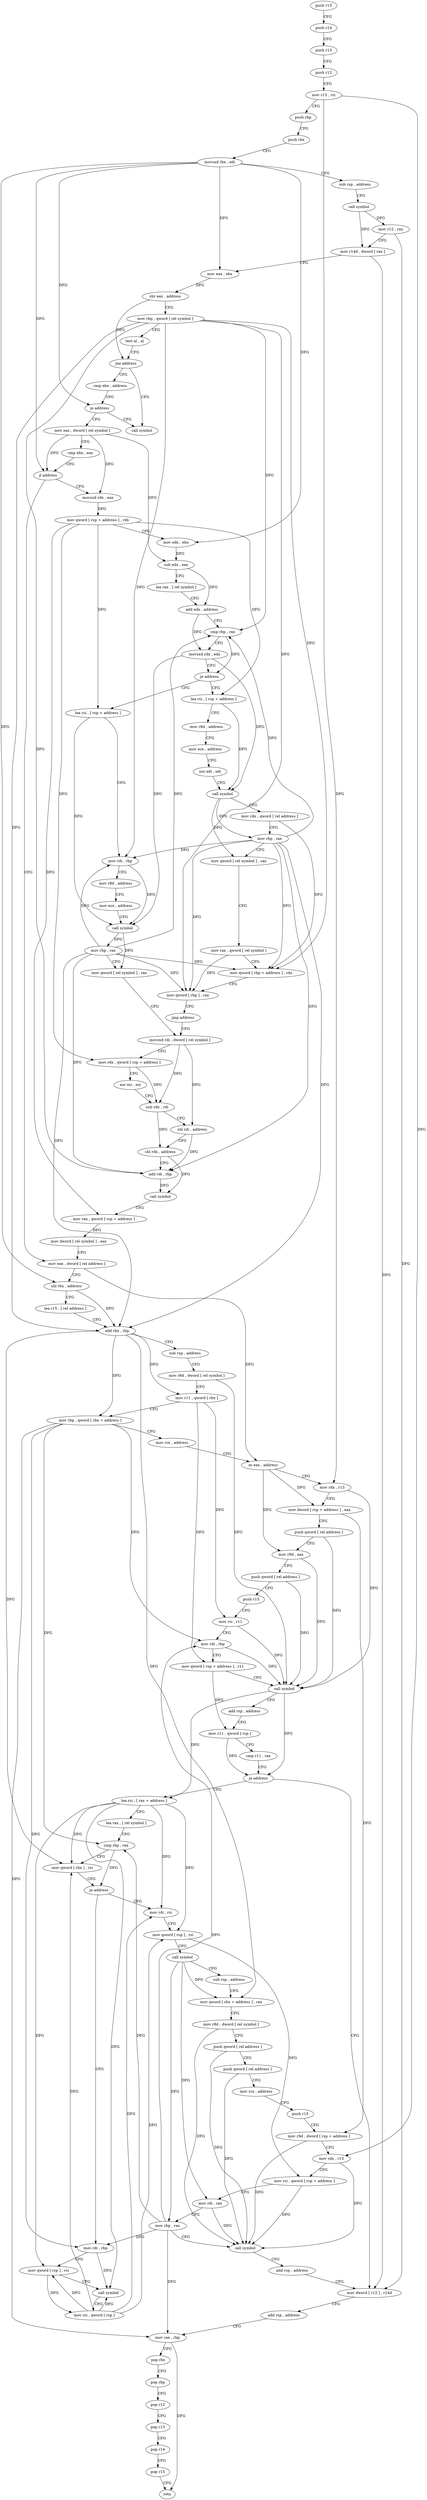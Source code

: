 digraph "func" {
"231216" [label = "push r15" ]
"231218" [label = "push r14" ]
"231220" [label = "push r13" ]
"231222" [label = "push r12" ]
"231224" [label = "mov r13 , rsi" ]
"231227" [label = "push rbp" ]
"231228" [label = "push rbx" ]
"231229" [label = "movsxd rbx , edi" ]
"231232" [label = "sub rsp , address" ]
"231236" [label = "call symbol" ]
"231241" [label = "mov r12 , rax" ]
"231244" [label = "mov r14d , dword [ rax ]" ]
"231247" [label = "mov eax , ebx" ]
"231249" [label = "shr eax , address" ]
"231252" [label = "mov rbp , qword [ rel symbol ]" ]
"231259" [label = "test al , al" ]
"231261" [label = "jne address" ]
"231700" [label = "call symbol" ]
"231267" [label = "cmp ebx , address" ]
"231273" [label = "je address" ]
"231279" [label = "mov eax , dword [ rel symbol ]" ]
"231285" [label = "cmp ebx , eax" ]
"231287" [label = "jl address" ]
"231401" [label = "mov eax , dword [ rel address ]" ]
"231289" [label = "movsxd rdx , eax" ]
"231407" [label = "shl rbx , address" ]
"231411" [label = "lea r15 , [ rel address ]" ]
"231418" [label = "add rbx , rbp" ]
"231421" [label = "sub rsp , address" ]
"231425" [label = "mov r8d , dword [ rel symbol ]" ]
"231432" [label = "mov r11 , qword [ rbx ]" ]
"231435" [label = "mov rbp , qword [ rbx + address ]" ]
"231439" [label = "mov rcx , address" ]
"231446" [label = "or eax , address" ]
"231449" [label = "mov rdx , r13" ]
"231452" [label = "mov dword [ rsp + address ] , eax" ]
"231456" [label = "push qword [ rel address ]" ]
"231462" [label = "mov r9d , eax" ]
"231465" [label = "push qword [ rel address ]" ]
"231471" [label = "push r15" ]
"231473" [label = "mov rsi , r11" ]
"231476" [label = "mov rdi , rbp" ]
"231479" [label = "mov qword [ rsp + address ] , r11" ]
"231484" [label = "call symbol" ]
"231489" [label = "add rsp , address" ]
"231493" [label = "mov r11 , qword [ rsp ]" ]
"231497" [label = "cmp r11 , rax" ]
"231500" [label = "ja address" ]
"231613" [label = "mov dword [ r12 ] , r14d" ]
"231502" [label = "lea rsi , [ rax + address ]" ]
"231292" [label = "mov qword [ rsp + address ] , rdx" ]
"231297" [label = "mov edx , ebx" ]
"231299" [label = "sub edx , eax" ]
"231301" [label = "lea rax , [ rel symbol ]" ]
"231308" [label = "add edx , address" ]
"231311" [label = "cmp rbp , rax" ]
"231314" [label = "movsxd rdx , edx" ]
"231317" [label = "je address" ]
"231640" [label = "lea rsi , [ rsp + address ]" ]
"231323" [label = "lea rsi , [ rsp + address ]" ]
"231617" [label = "add rsp , address" ]
"231621" [label = "mov rax , rbp" ]
"231624" [label = "pop rbx" ]
"231625" [label = "pop rbp" ]
"231626" [label = "pop r12" ]
"231628" [label = "pop r13" ]
"231630" [label = "pop r14" ]
"231632" [label = "pop r15" ]
"231634" [label = "retn" ]
"231506" [label = "lea rax , [ rel symbol ]" ]
"231513" [label = "cmp rbp , rax" ]
"231516" [label = "mov qword [ rbx ] , rsi" ]
"231519" [label = "je address" ]
"231537" [label = "mov rdi , rsi" ]
"231521" [label = "mov rdi , rbp" ]
"231645" [label = "mov r8d , address" ]
"231651" [label = "mov ecx , address" ]
"231656" [label = "xor edi , edi" ]
"231658" [label = "call symbol" ]
"231663" [label = "mov rdx , qword [ rel address ]" ]
"231670" [label = "mov rbp , rax" ]
"231673" [label = "mov qword [ rel symbol ] , rax" ]
"231680" [label = "mov rax , qword [ rel symbol ]" ]
"231687" [label = "mov qword [ rbp + address ] , rdx" ]
"231691" [label = "mov qword [ rbp ] , rax" ]
"231695" [label = "jmp address" ]
"231357" [label = "movsxd rdi , dword [ rel symbol ]" ]
"231328" [label = "mov rdi , rbp" ]
"231331" [label = "mov r8d , address" ]
"231337" [label = "mov ecx , address" ]
"231342" [label = "call symbol" ]
"231347" [label = "mov rbp , rax" ]
"231350" [label = "mov qword [ rel symbol ] , rax" ]
"231540" [label = "mov qword [ rsp ] , rsi" ]
"231544" [label = "call symbol" ]
"231549" [label = "sub rsp , address" ]
"231553" [label = "mov qword [ rbx + address ] , rax" ]
"231557" [label = "mov r8d , dword [ rel symbol ]" ]
"231564" [label = "push qword [ rel address ]" ]
"231570" [label = "push qword [ rel address ]" ]
"231576" [label = "mov rcx , address" ]
"231583" [label = "push r15" ]
"231585" [label = "mov r9d , dword [ rsp + address ]" ]
"231590" [label = "mov rdx , r13" ]
"231593" [label = "mov rsi , qword [ rsp + address ]" ]
"231598" [label = "mov rdi , rax" ]
"231601" [label = "mov rbp , rax" ]
"231604" [label = "call symbol" ]
"231609" [label = "add rsp , address" ]
"231524" [label = "mov qword [ rsp ] , rsi" ]
"231528" [label = "call symbol" ]
"231533" [label = "mov rsi , qword [ rsp ]" ]
"231364" [label = "mov rdx , qword [ rsp + address ]" ]
"231369" [label = "xor esi , esi" ]
"231371" [label = "sub rdx , rdi" ]
"231374" [label = "shl rdi , address" ]
"231378" [label = "shl rdx , address" ]
"231382" [label = "add rdi , rbp" ]
"231385" [label = "call symbol" ]
"231390" [label = "mov rax , qword [ rsp + address ]" ]
"231395" [label = "mov dword [ rel symbol ] , eax" ]
"231216" -> "231218" [ label = "CFG" ]
"231218" -> "231220" [ label = "CFG" ]
"231220" -> "231222" [ label = "CFG" ]
"231222" -> "231224" [ label = "CFG" ]
"231224" -> "231227" [ label = "CFG" ]
"231224" -> "231449" [ label = "DFG" ]
"231224" -> "231590" [ label = "DFG" ]
"231227" -> "231228" [ label = "CFG" ]
"231228" -> "231229" [ label = "CFG" ]
"231229" -> "231232" [ label = "CFG" ]
"231229" -> "231247" [ label = "DFG" ]
"231229" -> "231273" [ label = "DFG" ]
"231229" -> "231287" [ label = "DFG" ]
"231229" -> "231407" [ label = "DFG" ]
"231229" -> "231297" [ label = "DFG" ]
"231232" -> "231236" [ label = "CFG" ]
"231236" -> "231241" [ label = "DFG" ]
"231236" -> "231244" [ label = "DFG" ]
"231241" -> "231244" [ label = "CFG" ]
"231241" -> "231613" [ label = "DFG" ]
"231244" -> "231247" [ label = "CFG" ]
"231244" -> "231613" [ label = "DFG" ]
"231247" -> "231249" [ label = "DFG" ]
"231249" -> "231252" [ label = "CFG" ]
"231249" -> "231261" [ label = "DFG" ]
"231252" -> "231259" [ label = "CFG" ]
"231252" -> "231418" [ label = "DFG" ]
"231252" -> "231311" [ label = "DFG" ]
"231252" -> "231687" [ label = "DFG" ]
"231252" -> "231691" [ label = "DFG" ]
"231252" -> "231328" [ label = "DFG" ]
"231252" -> "231382" [ label = "DFG" ]
"231259" -> "231261" [ label = "CFG" ]
"231261" -> "231700" [ label = "CFG" ]
"231261" -> "231267" [ label = "CFG" ]
"231267" -> "231273" [ label = "CFG" ]
"231273" -> "231700" [ label = "CFG" ]
"231273" -> "231279" [ label = "CFG" ]
"231279" -> "231285" [ label = "CFG" ]
"231279" -> "231287" [ label = "DFG" ]
"231279" -> "231289" [ label = "DFG" ]
"231279" -> "231299" [ label = "DFG" ]
"231285" -> "231287" [ label = "CFG" ]
"231287" -> "231401" [ label = "CFG" ]
"231287" -> "231289" [ label = "CFG" ]
"231401" -> "231407" [ label = "CFG" ]
"231401" -> "231446" [ label = "DFG" ]
"231289" -> "231292" [ label = "DFG" ]
"231407" -> "231411" [ label = "CFG" ]
"231407" -> "231418" [ label = "DFG" ]
"231411" -> "231418" [ label = "CFG" ]
"231418" -> "231421" [ label = "CFG" ]
"231418" -> "231432" [ label = "DFG" ]
"231418" -> "231435" [ label = "DFG" ]
"231418" -> "231516" [ label = "DFG" ]
"231418" -> "231553" [ label = "DFG" ]
"231421" -> "231425" [ label = "CFG" ]
"231425" -> "231432" [ label = "CFG" ]
"231425" -> "231484" [ label = "DFG" ]
"231432" -> "231435" [ label = "CFG" ]
"231432" -> "231473" [ label = "DFG" ]
"231432" -> "231479" [ label = "DFG" ]
"231435" -> "231439" [ label = "CFG" ]
"231435" -> "231476" [ label = "DFG" ]
"231435" -> "231621" [ label = "DFG" ]
"231435" -> "231513" [ label = "DFG" ]
"231435" -> "231521" [ label = "DFG" ]
"231439" -> "231446" [ label = "CFG" ]
"231446" -> "231449" [ label = "CFG" ]
"231446" -> "231452" [ label = "DFG" ]
"231446" -> "231462" [ label = "DFG" ]
"231449" -> "231452" [ label = "CFG" ]
"231449" -> "231484" [ label = "DFG" ]
"231452" -> "231456" [ label = "CFG" ]
"231452" -> "231585" [ label = "DFG" ]
"231456" -> "231462" [ label = "CFG" ]
"231456" -> "231484" [ label = "DFG" ]
"231462" -> "231465" [ label = "CFG" ]
"231462" -> "231484" [ label = "DFG" ]
"231465" -> "231471" [ label = "CFG" ]
"231465" -> "231484" [ label = "DFG" ]
"231471" -> "231473" [ label = "CFG" ]
"231473" -> "231476" [ label = "CFG" ]
"231473" -> "231484" [ label = "DFG" ]
"231476" -> "231479" [ label = "CFG" ]
"231476" -> "231484" [ label = "DFG" ]
"231479" -> "231484" [ label = "CFG" ]
"231479" -> "231493" [ label = "DFG" ]
"231484" -> "231489" [ label = "CFG" ]
"231484" -> "231500" [ label = "DFG" ]
"231484" -> "231502" [ label = "DFG" ]
"231489" -> "231493" [ label = "CFG" ]
"231493" -> "231497" [ label = "CFG" ]
"231493" -> "231500" [ label = "DFG" ]
"231497" -> "231500" [ label = "CFG" ]
"231500" -> "231613" [ label = "CFG" ]
"231500" -> "231502" [ label = "CFG" ]
"231613" -> "231617" [ label = "CFG" ]
"231502" -> "231506" [ label = "CFG" ]
"231502" -> "231516" [ label = "DFG" ]
"231502" -> "231537" [ label = "DFG" ]
"231502" -> "231540" [ label = "DFG" ]
"231502" -> "231524" [ label = "DFG" ]
"231502" -> "231528" [ label = "DFG" ]
"231292" -> "231297" [ label = "CFG" ]
"231292" -> "231364" [ label = "DFG" ]
"231292" -> "231390" [ label = "DFG" ]
"231292" -> "231640" [ label = "DFG" ]
"231292" -> "231323" [ label = "DFG" ]
"231297" -> "231299" [ label = "DFG" ]
"231299" -> "231301" [ label = "CFG" ]
"231299" -> "231308" [ label = "DFG" ]
"231301" -> "231308" [ label = "CFG" ]
"231308" -> "231311" [ label = "CFG" ]
"231308" -> "231314" [ label = "DFG" ]
"231311" -> "231314" [ label = "CFG" ]
"231311" -> "231317" [ label = "DFG" ]
"231314" -> "231317" [ label = "CFG" ]
"231314" -> "231658" [ label = "DFG" ]
"231314" -> "231342" [ label = "DFG" ]
"231317" -> "231640" [ label = "CFG" ]
"231317" -> "231323" [ label = "CFG" ]
"231640" -> "231645" [ label = "CFG" ]
"231640" -> "231658" [ label = "DFG" ]
"231323" -> "231328" [ label = "CFG" ]
"231323" -> "231342" [ label = "DFG" ]
"231617" -> "231621" [ label = "CFG" ]
"231621" -> "231624" [ label = "CFG" ]
"231621" -> "231634" [ label = "DFG" ]
"231624" -> "231625" [ label = "CFG" ]
"231625" -> "231626" [ label = "CFG" ]
"231626" -> "231628" [ label = "CFG" ]
"231628" -> "231630" [ label = "CFG" ]
"231630" -> "231632" [ label = "CFG" ]
"231632" -> "231634" [ label = "CFG" ]
"231506" -> "231513" [ label = "CFG" ]
"231513" -> "231516" [ label = "CFG" ]
"231513" -> "231519" [ label = "DFG" ]
"231516" -> "231519" [ label = "CFG" ]
"231519" -> "231537" [ label = "CFG" ]
"231519" -> "231521" [ label = "CFG" ]
"231537" -> "231540" [ label = "CFG" ]
"231521" -> "231524" [ label = "CFG" ]
"231521" -> "231528" [ label = "DFG" ]
"231645" -> "231651" [ label = "CFG" ]
"231651" -> "231656" [ label = "CFG" ]
"231656" -> "231658" [ label = "CFG" ]
"231658" -> "231663" [ label = "CFG" ]
"231658" -> "231670" [ label = "DFG" ]
"231658" -> "231673" [ label = "DFG" ]
"231663" -> "231670" [ label = "CFG" ]
"231663" -> "231687" [ label = "DFG" ]
"231670" -> "231673" [ label = "CFG" ]
"231670" -> "231418" [ label = "DFG" ]
"231670" -> "231311" [ label = "DFG" ]
"231670" -> "231687" [ label = "DFG" ]
"231670" -> "231691" [ label = "DFG" ]
"231670" -> "231328" [ label = "DFG" ]
"231670" -> "231382" [ label = "DFG" ]
"231673" -> "231680" [ label = "CFG" ]
"231680" -> "231687" [ label = "CFG" ]
"231680" -> "231691" [ label = "DFG" ]
"231687" -> "231691" [ label = "CFG" ]
"231691" -> "231695" [ label = "CFG" ]
"231695" -> "231357" [ label = "CFG" ]
"231357" -> "231364" [ label = "CFG" ]
"231357" -> "231371" [ label = "DFG" ]
"231357" -> "231374" [ label = "DFG" ]
"231328" -> "231331" [ label = "CFG" ]
"231328" -> "231342" [ label = "DFG" ]
"231331" -> "231337" [ label = "CFG" ]
"231337" -> "231342" [ label = "CFG" ]
"231342" -> "231347" [ label = "DFG" ]
"231342" -> "231350" [ label = "DFG" ]
"231347" -> "231350" [ label = "CFG" ]
"231347" -> "231418" [ label = "DFG" ]
"231347" -> "231311" [ label = "DFG" ]
"231347" -> "231328" [ label = "DFG" ]
"231347" -> "231687" [ label = "DFG" ]
"231347" -> "231691" [ label = "DFG" ]
"231347" -> "231382" [ label = "DFG" ]
"231350" -> "231357" [ label = "CFG" ]
"231540" -> "231544" [ label = "CFG" ]
"231540" -> "231593" [ label = "DFG" ]
"231544" -> "231549" [ label = "CFG" ]
"231544" -> "231553" [ label = "DFG" ]
"231544" -> "231598" [ label = "DFG" ]
"231544" -> "231601" [ label = "DFG" ]
"231549" -> "231553" [ label = "CFG" ]
"231553" -> "231557" [ label = "CFG" ]
"231557" -> "231564" [ label = "CFG" ]
"231557" -> "231604" [ label = "DFG" ]
"231564" -> "231570" [ label = "CFG" ]
"231564" -> "231604" [ label = "DFG" ]
"231570" -> "231576" [ label = "CFG" ]
"231570" -> "231604" [ label = "DFG" ]
"231576" -> "231583" [ label = "CFG" ]
"231583" -> "231585" [ label = "CFG" ]
"231585" -> "231590" [ label = "CFG" ]
"231585" -> "231604" [ label = "DFG" ]
"231590" -> "231593" [ label = "CFG" ]
"231590" -> "231604" [ label = "DFG" ]
"231593" -> "231598" [ label = "CFG" ]
"231593" -> "231604" [ label = "DFG" ]
"231598" -> "231601" [ label = "CFG" ]
"231598" -> "231604" [ label = "DFG" ]
"231601" -> "231604" [ label = "CFG" ]
"231601" -> "231476" [ label = "DFG" ]
"231601" -> "231621" [ label = "DFG" ]
"231601" -> "231513" [ label = "DFG" ]
"231601" -> "231521" [ label = "DFG" ]
"231604" -> "231609" [ label = "CFG" ]
"231609" -> "231613" [ label = "CFG" ]
"231524" -> "231528" [ label = "CFG" ]
"231524" -> "231533" [ label = "DFG" ]
"231528" -> "231533" [ label = "CFG" ]
"231533" -> "231537" [ label = "DFG" ]
"231533" -> "231516" [ label = "DFG" ]
"231533" -> "231540" [ label = "DFG" ]
"231533" -> "231524" [ label = "DFG" ]
"231533" -> "231528" [ label = "DFG" ]
"231364" -> "231369" [ label = "CFG" ]
"231364" -> "231371" [ label = "DFG" ]
"231369" -> "231371" [ label = "CFG" ]
"231371" -> "231374" [ label = "CFG" ]
"231371" -> "231378" [ label = "DFG" ]
"231374" -> "231378" [ label = "CFG" ]
"231374" -> "231382" [ label = "DFG" ]
"231378" -> "231382" [ label = "CFG" ]
"231378" -> "231385" [ label = "DFG" ]
"231382" -> "231385" [ label = "DFG" ]
"231385" -> "231390" [ label = "CFG" ]
"231390" -> "231395" [ label = "DFG" ]
"231395" -> "231401" [ label = "CFG" ]
}
